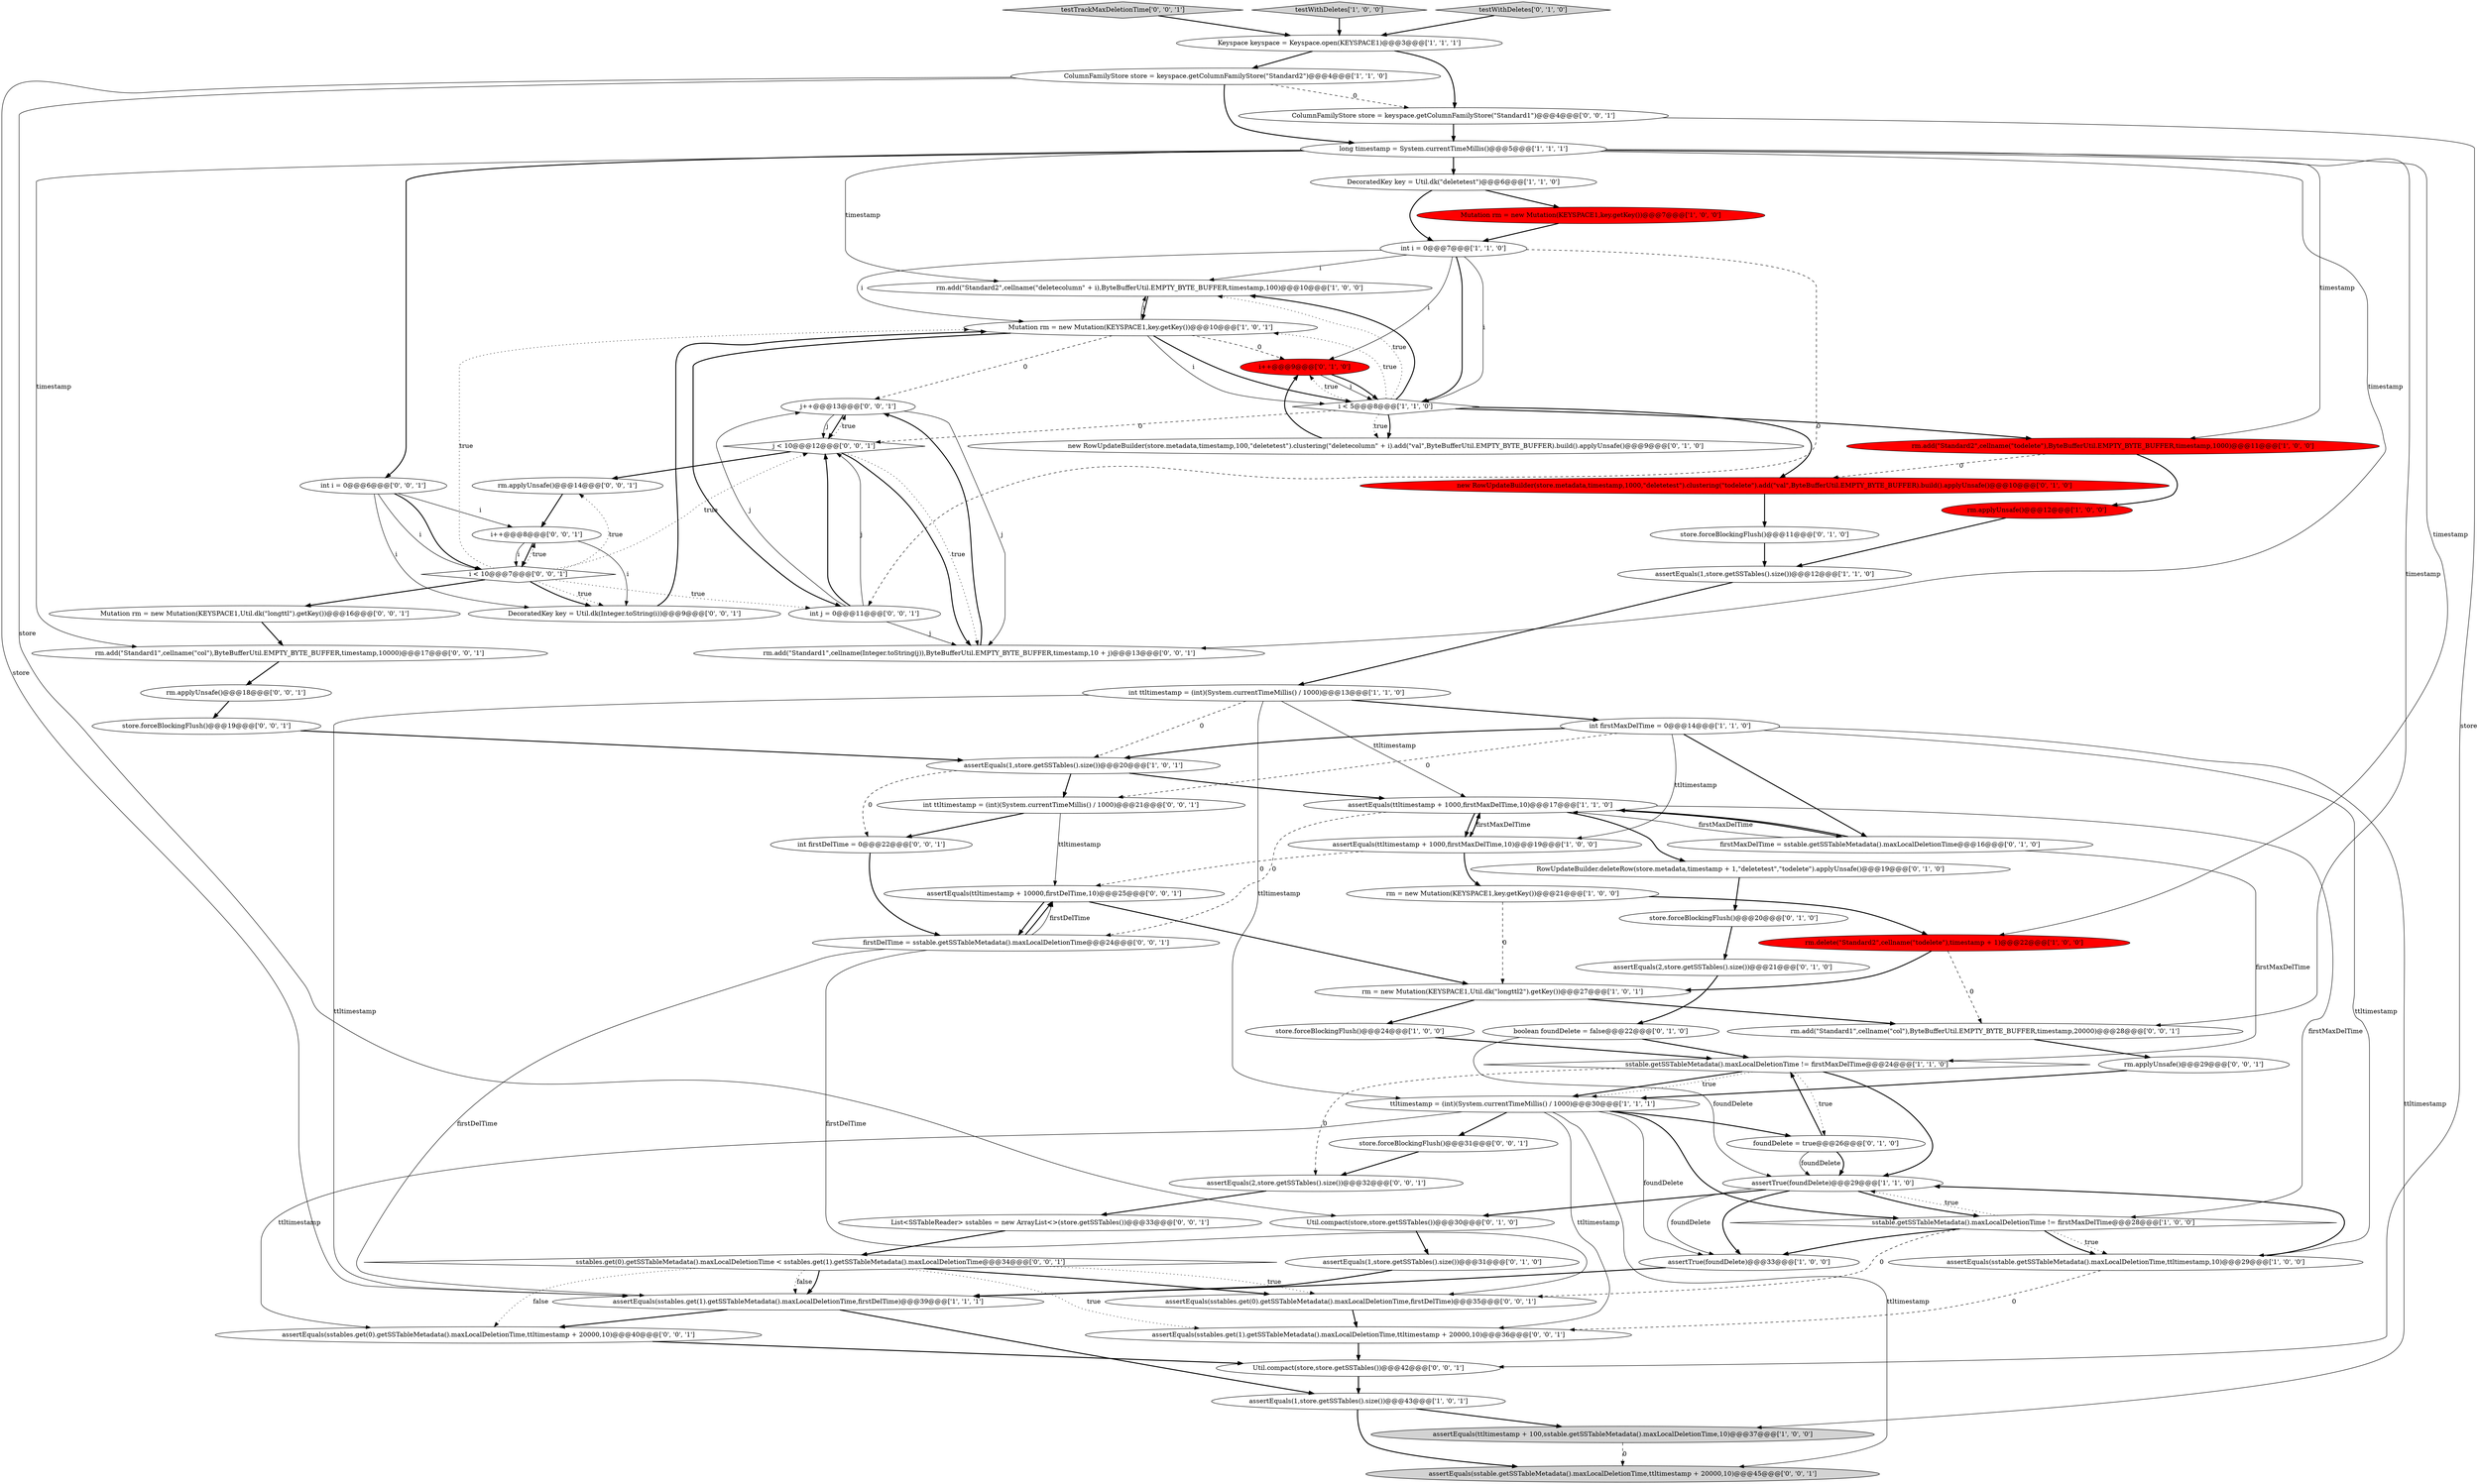 digraph {
48 [style = filled, label = "assertEquals(ttltimestamp + 10000,firstDelTime,10)@@@25@@@['0', '0', '1']", fillcolor = white, shape = ellipse image = "AAA0AAABBB3BBB"];
23 [style = filled, label = "int firstMaxDelTime = 0@@@14@@@['1', '1', '0']", fillcolor = white, shape = ellipse image = "AAA0AAABBB1BBB"];
19 [style = filled, label = "assertEquals(1,store.getSSTables().size())@@@43@@@['1', '0', '1']", fillcolor = white, shape = ellipse image = "AAA0AAABBB1BBB"];
38 [style = filled, label = "assertEquals(1,store.getSSTables().size())@@@31@@@['0', '1', '0']", fillcolor = white, shape = ellipse image = "AAA0AAABBB2BBB"];
69 [style = filled, label = "j++@@@13@@@['0', '0', '1']", fillcolor = white, shape = ellipse image = "AAA0AAABBB3BBB"];
45 [style = filled, label = "assertEquals(2,store.getSSTables().size())@@@32@@@['0', '0', '1']", fillcolor = white, shape = ellipse image = "AAA0AAABBB3BBB"];
25 [style = filled, label = "assertEquals(ttltimestamp + 100,sstable.getSSTableMetadata().maxLocalDeletionTime,10)@@@37@@@['1', '0', '0']", fillcolor = lightgray, shape = ellipse image = "AAA0AAABBB1BBB"];
9 [style = filled, label = "assertEquals(sstable.getSSTableMetadata().maxLocalDeletionTime,ttltimestamp,10)@@@29@@@['1', '0', '0']", fillcolor = white, shape = ellipse image = "AAA0AAABBB1BBB"];
73 [style = filled, label = "store.forceBlockingFlush()@@@19@@@['0', '0', '1']", fillcolor = white, shape = ellipse image = "AAA0AAABBB3BBB"];
0 [style = filled, label = "rm.applyUnsafe()@@@12@@@['1', '0', '0']", fillcolor = red, shape = ellipse image = "AAA1AAABBB1BBB"];
60 [style = filled, label = "firstDelTime = sstable.getSSTableMetadata().maxLocalDeletionTime@@@24@@@['0', '0', '1']", fillcolor = white, shape = ellipse image = "AAA0AAABBB3BBB"];
7 [style = filled, label = "rm.add(\"Standard2\",cellname(\"deletecolumn\" + i),ByteBufferUtil.EMPTY_BYTE_BUFFER,timestamp,100)@@@10@@@['1', '0', '0']", fillcolor = white, shape = ellipse image = "AAA0AAABBB1BBB"];
31 [style = filled, label = "RowUpdateBuilder.deleteRow(store.metadata,timestamp + 1,\"deletetest\",\"todelete\").applyUnsafe()@@@19@@@['0', '1', '0']", fillcolor = white, shape = ellipse image = "AAA0AAABBB2BBB"];
27 [style = filled, label = "store.forceBlockingFlush()@@@24@@@['1', '0', '0']", fillcolor = white, shape = ellipse image = "AAA0AAABBB1BBB"];
52 [style = filled, label = "testTrackMaxDeletionTime['0', '0', '1']", fillcolor = lightgray, shape = diamond image = "AAA0AAABBB3BBB"];
18 [style = filled, label = "rm.delete(\"Standard2\",cellname(\"todelete\"),timestamp + 1)@@@22@@@['1', '0', '0']", fillcolor = red, shape = ellipse image = "AAA1AAABBB1BBB"];
1 [style = filled, label = "testWithDeletes['1', '0', '0']", fillcolor = lightgray, shape = diamond image = "AAA0AAABBB1BBB"];
35 [style = filled, label = "store.forceBlockingFlush()@@@20@@@['0', '1', '0']", fillcolor = white, shape = ellipse image = "AAA0AAABBB2BBB"];
63 [style = filled, label = "int i = 0@@@6@@@['0', '0', '1']", fillcolor = white, shape = ellipse image = "AAA0AAABBB3BBB"];
2 [style = filled, label = "rm = new Mutation(KEYSPACE1,key.getKey())@@@21@@@['1', '0', '0']", fillcolor = white, shape = ellipse image = "AAA0AAABBB1BBB"];
55 [style = filled, label = "i++@@@8@@@['0', '0', '1']", fillcolor = white, shape = ellipse image = "AAA0AAABBB3BBB"];
28 [style = filled, label = "assertEquals(ttltimestamp + 1000,firstMaxDelTime,10)@@@19@@@['1', '0', '0']", fillcolor = white, shape = ellipse image = "AAA0AAABBB1BBB"];
33 [style = filled, label = "foundDelete = true@@@26@@@['0', '1', '0']", fillcolor = white, shape = ellipse image = "AAA0AAABBB2BBB"];
8 [style = filled, label = "assertEquals(1,store.getSSTables().size())@@@20@@@['1', '0', '1']", fillcolor = white, shape = ellipse image = "AAA0AAABBB1BBB"];
44 [style = filled, label = "i < 10@@@7@@@['0', '0', '1']", fillcolor = white, shape = diamond image = "AAA0AAABBB3BBB"];
59 [style = filled, label = "int j = 0@@@11@@@['0', '0', '1']", fillcolor = white, shape = ellipse image = "AAA0AAABBB3BBB"];
64 [style = filled, label = "ColumnFamilyStore store = keyspace.getColumnFamilyStore(\"Standard1\")@@@4@@@['0', '0', '1']", fillcolor = white, shape = ellipse image = "AAA0AAABBB3BBB"];
43 [style = filled, label = "firstMaxDelTime = sstable.getSSTableMetadata().maxLocalDeletionTime@@@16@@@['0', '1', '0']", fillcolor = white, shape = ellipse image = "AAA0AAABBB2BBB"];
37 [style = filled, label = "Util.compact(store,store.getSSTables())@@@30@@@['0', '1', '0']", fillcolor = white, shape = ellipse image = "AAA0AAABBB2BBB"];
65 [style = filled, label = "j < 10@@@12@@@['0', '0', '1']", fillcolor = white, shape = diamond image = "AAA0AAABBB3BBB"];
71 [style = filled, label = "assertEquals(sstables.get(1).getSSTableMetadata().maxLocalDeletionTime,ttltimestamp + 20000,10)@@@36@@@['0', '0', '1']", fillcolor = white, shape = ellipse image = "AAA0AAABBB3BBB"];
21 [style = filled, label = "int i = 0@@@7@@@['1', '1', '0']", fillcolor = white, shape = ellipse image = "AAA0AAABBB1BBB"];
56 [style = filled, label = "int ttltimestamp = (int)(System.currentTimeMillis() / 1000)@@@21@@@['0', '0', '1']", fillcolor = white, shape = ellipse image = "AAA0AAABBB3BBB"];
34 [style = filled, label = "store.forceBlockingFlush()@@@11@@@['0', '1', '0']", fillcolor = white, shape = ellipse image = "AAA0AAABBB2BBB"];
41 [style = filled, label = "new RowUpdateBuilder(store.metadata,timestamp,1000,\"deletetest\").clustering(\"todelete\").add(\"val\",ByteBufferUtil.EMPTY_BYTE_BUFFER).build().applyUnsafe()@@@10@@@['0', '1', '0']", fillcolor = red, shape = ellipse image = "AAA1AAABBB2BBB"];
10 [style = filled, label = "rm = new Mutation(KEYSPACE1,Util.dk(\"longttl2\").getKey())@@@27@@@['1', '0', '1']", fillcolor = white, shape = ellipse image = "AAA0AAABBB1BBB"];
53 [style = filled, label = "store.forceBlockingFlush()@@@31@@@['0', '0', '1']", fillcolor = white, shape = ellipse image = "AAA0AAABBB3BBB"];
62 [style = filled, label = "List<SSTableReader> sstables = new ArrayList<>(store.getSSTables())@@@33@@@['0', '0', '1']", fillcolor = white, shape = ellipse image = "AAA0AAABBB3BBB"];
17 [style = filled, label = "ttltimestamp = (int)(System.currentTimeMillis() / 1000)@@@30@@@['1', '1', '1']", fillcolor = white, shape = ellipse image = "AAA0AAABBB1BBB"];
61 [style = filled, label = "Util.compact(store,store.getSSTables())@@@42@@@['0', '0', '1']", fillcolor = white, shape = ellipse image = "AAA0AAABBB3BBB"];
16 [style = filled, label = "assertEquals(ttltimestamp + 1000,firstMaxDelTime,10)@@@17@@@['1', '1', '0']", fillcolor = white, shape = ellipse image = "AAA0AAABBB1BBB"];
5 [style = filled, label = "long timestamp = System.currentTimeMillis()@@@5@@@['1', '1', '1']", fillcolor = white, shape = ellipse image = "AAA0AAABBB1BBB"];
15 [style = filled, label = "Mutation rm = new Mutation(KEYSPACE1,key.getKey())@@@10@@@['1', '0', '1']", fillcolor = white, shape = ellipse image = "AAA0AAABBB1BBB"];
54 [style = filled, label = "assertEquals(sstables.get(0).getSSTableMetadata().maxLocalDeletionTime,ttltimestamp + 20000,10)@@@40@@@['0', '0', '1']", fillcolor = white, shape = ellipse image = "AAA0AAABBB3BBB"];
58 [style = filled, label = "int firstDelTime = 0@@@22@@@['0', '0', '1']", fillcolor = white, shape = ellipse image = "AAA0AAABBB3BBB"];
26 [style = filled, label = "Keyspace keyspace = Keyspace.open(KEYSPACE1)@@@3@@@['1', '1', '1']", fillcolor = white, shape = ellipse image = "AAA0AAABBB1BBB"];
32 [style = filled, label = "new RowUpdateBuilder(store.metadata,timestamp,100,\"deletetest\").clustering(\"deletecolumn\" + i).add(\"val\",ByteBufferUtil.EMPTY_BYTE_BUFFER).build().applyUnsafe()@@@9@@@['0', '1', '0']", fillcolor = white, shape = ellipse image = "AAA0AAABBB2BBB"];
40 [style = filled, label = "i++@@@9@@@['0', '1', '0']", fillcolor = red, shape = ellipse image = "AAA1AAABBB2BBB"];
3 [style = filled, label = "Mutation rm = new Mutation(KEYSPACE1,key.getKey())@@@7@@@['1', '0', '0']", fillcolor = red, shape = ellipse image = "AAA1AAABBB1BBB"];
68 [style = filled, label = "assertEquals(sstable.getSSTableMetadata().maxLocalDeletionTime,ttltimestamp + 20000,10)@@@45@@@['0', '0', '1']", fillcolor = lightgray, shape = ellipse image = "AAA0AAABBB3BBB"];
29 [style = filled, label = "i < 5@@@8@@@['1', '1', '0']", fillcolor = white, shape = diamond image = "AAA0AAABBB1BBB"];
50 [style = filled, label = "rm.applyUnsafe()@@@18@@@['0', '0', '1']", fillcolor = white, shape = ellipse image = "AAA0AAABBB3BBB"];
47 [style = filled, label = "rm.applyUnsafe()@@@14@@@['0', '0', '1']", fillcolor = white, shape = ellipse image = "AAA0AAABBB3BBB"];
6 [style = filled, label = "ColumnFamilyStore store = keyspace.getColumnFamilyStore(\"Standard2\")@@@4@@@['1', '1', '0']", fillcolor = white, shape = ellipse image = "AAA0AAABBB1BBB"];
11 [style = filled, label = "rm.add(\"Standard2\",cellname(\"todelete\"),ByteBufferUtil.EMPTY_BYTE_BUFFER,timestamp,1000)@@@11@@@['1', '0', '0']", fillcolor = red, shape = ellipse image = "AAA1AAABBB1BBB"];
57 [style = filled, label = "rm.add(\"Standard1\",cellname(Integer.toString(j)),ByteBufferUtil.EMPTY_BYTE_BUFFER,timestamp,10 + j)@@@13@@@['0', '0', '1']", fillcolor = white, shape = ellipse image = "AAA0AAABBB3BBB"];
70 [style = filled, label = "rm.applyUnsafe()@@@29@@@['0', '0', '1']", fillcolor = white, shape = ellipse image = "AAA0AAABBB3BBB"];
14 [style = filled, label = "sstable.getSSTableMetadata().maxLocalDeletionTime != firstMaxDelTime@@@24@@@['1', '1', '0']", fillcolor = white, shape = diamond image = "AAA0AAABBB1BBB"];
13 [style = filled, label = "assertTrue(foundDelete)@@@29@@@['1', '1', '0']", fillcolor = white, shape = ellipse image = "AAA0AAABBB1BBB"];
72 [style = filled, label = "rm.add(\"Standard1\",cellname(\"col\"),ByteBufferUtil.EMPTY_BYTE_BUFFER,timestamp,20000)@@@28@@@['0', '0', '1']", fillcolor = white, shape = ellipse image = "AAA0AAABBB3BBB"];
30 [style = filled, label = "sstable.getSSTableMetadata().maxLocalDeletionTime != firstMaxDelTime@@@28@@@['1', '0', '0']", fillcolor = white, shape = diamond image = "AAA0AAABBB1BBB"];
24 [style = filled, label = "DecoratedKey key = Util.dk(\"deletetest\")@@@6@@@['1', '1', '0']", fillcolor = white, shape = ellipse image = "AAA0AAABBB1BBB"];
36 [style = filled, label = "boolean foundDelete = false@@@22@@@['0', '1', '0']", fillcolor = white, shape = ellipse image = "AAA0AAABBB2BBB"];
20 [style = filled, label = "assertTrue(foundDelete)@@@33@@@['1', '0', '0']", fillcolor = white, shape = ellipse image = "AAA0AAABBB1BBB"];
12 [style = filled, label = "int ttltimestamp = (int)(System.currentTimeMillis() / 1000)@@@13@@@['1', '1', '0']", fillcolor = white, shape = ellipse image = "AAA0AAABBB1BBB"];
67 [style = filled, label = "sstables.get(0).getSSTableMetadata().maxLocalDeletionTime < sstables.get(1).getSSTableMetadata().maxLocalDeletionTime@@@34@@@['0', '0', '1']", fillcolor = white, shape = diamond image = "AAA0AAABBB3BBB"];
46 [style = filled, label = "assertEquals(sstables.get(0).getSSTableMetadata().maxLocalDeletionTime,firstDelTime)@@@35@@@['0', '0', '1']", fillcolor = white, shape = ellipse image = "AAA0AAABBB3BBB"];
66 [style = filled, label = "Mutation rm = new Mutation(KEYSPACE1,Util.dk(\"longttl\").getKey())@@@16@@@['0', '0', '1']", fillcolor = white, shape = ellipse image = "AAA0AAABBB3BBB"];
22 [style = filled, label = "assertEquals(1,store.getSSTables().size())@@@12@@@['1', '1', '0']", fillcolor = white, shape = ellipse image = "AAA0AAABBB1BBB"];
39 [style = filled, label = "assertEquals(2,store.getSSTables().size())@@@21@@@['0', '1', '0']", fillcolor = white, shape = ellipse image = "AAA0AAABBB2BBB"];
42 [style = filled, label = "testWithDeletes['0', '1', '0']", fillcolor = lightgray, shape = diamond image = "AAA0AAABBB2BBB"];
4 [style = filled, label = "assertEquals(sstables.get(1).getSSTableMetadata().maxLocalDeletionTime,firstDelTime)@@@39@@@['1', '1', '1']", fillcolor = white, shape = ellipse image = "AAA0AAABBB1BBB"];
49 [style = filled, label = "DecoratedKey key = Util.dk(Integer.toString(i))@@@9@@@['0', '0', '1']", fillcolor = white, shape = ellipse image = "AAA0AAABBB3BBB"];
51 [style = filled, label = "rm.add(\"Standard1\",cellname(\"col\"),ByteBufferUtil.EMPTY_BYTE_BUFFER,timestamp,10000)@@@17@@@['0', '0', '1']", fillcolor = white, shape = ellipse image = "AAA0AAABBB3BBB"];
8->16 [style = bold, label=""];
65->47 [style = bold, label=""];
63->49 [style = solid, label="i"];
5->63 [style = bold, label=""];
12->8 [style = dashed, label="0"];
30->20 [style = bold, label=""];
65->57 [style = bold, label=""];
61->19 [style = bold, label=""];
38->4 [style = bold, label=""];
10->72 [style = bold, label=""];
15->69 [style = dashed, label="0"];
14->17 [style = bold, label=""];
58->60 [style = bold, label=""];
44->49 [style = dotted, label="true"];
17->20 [style = solid, label="foundDelete"];
21->59 [style = dashed, label="0"];
15->40 [style = dashed, label="0"];
18->72 [style = dashed, label="0"];
13->20 [style = solid, label="foundDelete"];
5->51 [style = solid, label="timestamp"];
62->67 [style = bold, label=""];
23->9 [style = solid, label="ttltimestamp"];
40->29 [style = solid, label="i"];
67->54 [style = dotted, label="false"];
17->53 [style = bold, label=""];
51->50 [style = bold, label=""];
31->35 [style = bold, label=""];
24->21 [style = bold, label=""];
67->4 [style = bold, label=""];
59->69 [style = solid, label="j"];
37->38 [style = bold, label=""];
45->62 [style = bold, label=""];
44->47 [style = dotted, label="true"];
48->10 [style = bold, label=""];
16->43 [style = bold, label=""];
16->28 [style = solid, label="firstMaxDelTime"];
23->28 [style = solid, label="ttltimestamp"];
12->16 [style = solid, label="ttltimestamp"];
9->71 [style = dashed, label="0"];
67->71 [style = dotted, label="true"];
63->55 [style = solid, label="i"];
21->15 [style = solid, label="i"];
36->13 [style = solid, label="foundDelete"];
23->25 [style = solid, label="ttltimestamp"];
26->64 [style = bold, label=""];
60->4 [style = solid, label="firstDelTime"];
70->17 [style = bold, label=""];
43->16 [style = bold, label=""];
16->30 [style = solid, label="firstMaxDelTime"];
69->65 [style = solid, label="j"];
56->48 [style = solid, label="ttltimestamp"];
30->46 [style = dashed, label="0"];
4->19 [style = bold, label=""];
2->18 [style = bold, label=""];
44->49 [style = bold, label=""];
23->8 [style = bold, label=""];
26->6 [style = bold, label=""];
6->37 [style = solid, label="store"];
36->14 [style = bold, label=""];
15->29 [style = solid, label="i"];
33->13 [style = bold, label=""];
60->46 [style = solid, label="firstDelTime"];
64->61 [style = solid, label="store"];
19->25 [style = bold, label=""];
60->48 [style = bold, label=""];
67->4 [style = dotted, label="false"];
44->65 [style = dotted, label="true"];
71->61 [style = bold, label=""];
44->15 [style = dotted, label="true"];
56->58 [style = bold, label=""];
13->37 [style = bold, label=""];
21->29 [style = bold, label=""];
29->32 [style = bold, label=""];
29->40 [style = dotted, label="true"];
21->29 [style = solid, label="i"];
66->51 [style = bold, label=""];
30->9 [style = dotted, label="true"];
54->61 [style = bold, label=""];
24->3 [style = bold, label=""];
44->66 [style = bold, label=""];
29->11 [style = bold, label=""];
15->29 [style = bold, label=""];
5->11 [style = solid, label="timestamp"];
57->69 [style = bold, label=""];
15->7 [style = solid, label="i"];
40->29 [style = bold, label=""];
5->72 [style = solid, label="timestamp"];
29->32 [style = dotted, label="true"];
52->26 [style = bold, label=""];
6->64 [style = dashed, label="0"];
27->14 [style = bold, label=""];
35->39 [style = bold, label=""];
23->43 [style = bold, label=""];
59->65 [style = bold, label=""];
17->54 [style = solid, label="ttltimestamp"];
29->7 [style = dotted, label="true"];
23->56 [style = dashed, label="0"];
19->68 [style = bold, label=""];
30->9 [style = bold, label=""];
5->57 [style = solid, label="timestamp"];
21->7 [style = solid, label="i"];
2->10 [style = dashed, label="0"];
4->54 [style = bold, label=""];
73->8 [style = bold, label=""];
14->17 [style = dotted, label="true"];
6->5 [style = bold, label=""];
30->13 [style = dotted, label="true"];
43->16 [style = solid, label="firstMaxDelTime"];
18->10 [style = bold, label=""];
17->71 [style = solid, label="ttltimestamp"];
16->31 [style = bold, label=""];
5->24 [style = bold, label=""];
32->40 [style = bold, label=""];
16->60 [style = dashed, label="0"];
12->17 [style = solid, label="ttltimestamp"];
17->68 [style = solid, label="ttltimestamp"];
14->45 [style = dashed, label="0"];
59->57 [style = solid, label="j"];
69->57 [style = solid, label="j"];
44->59 [style = dotted, label="true"];
49->15 [style = bold, label=""];
7->15 [style = bold, label=""];
3->21 [style = bold, label=""];
55->44 [style = solid, label="i"];
67->46 [style = dotted, label="true"];
14->13 [style = bold, label=""];
6->4 [style = solid, label="store"];
33->13 [style = solid, label="foundDelete"];
41->34 [style = bold, label=""];
69->65 [style = bold, label=""];
63->44 [style = bold, label=""];
33->14 [style = bold, label=""];
42->26 [style = bold, label=""];
8->56 [style = bold, label=""];
59->65 [style = solid, label="j"];
55->49 [style = solid, label="i"];
14->33 [style = dotted, label="true"];
67->46 [style = bold, label=""];
10->27 [style = bold, label=""];
72->70 [style = bold, label=""];
43->14 [style = solid, label="firstMaxDelTime"];
29->41 [style = bold, label=""];
5->18 [style = solid, label="timestamp"];
17->30 [style = bold, label=""];
17->33 [style = bold, label=""];
8->58 [style = dashed, label="0"];
13->30 [style = bold, label=""];
48->60 [style = bold, label=""];
1->26 [style = bold, label=""];
29->15 [style = dotted, label="true"];
15->59 [style = bold, label=""];
28->16 [style = bold, label=""];
65->69 [style = dotted, label="true"];
20->4 [style = bold, label=""];
34->22 [style = bold, label=""];
12->4 [style = solid, label="ttltimestamp"];
29->65 [style = dashed, label="0"];
46->71 [style = bold, label=""];
28->2 [style = bold, label=""];
55->44 [style = bold, label=""];
11->0 [style = bold, label=""];
28->48 [style = dashed, label="0"];
16->28 [style = bold, label=""];
47->55 [style = bold, label=""];
5->7 [style = solid, label="timestamp"];
22->12 [style = bold, label=""];
0->22 [style = bold, label=""];
50->73 [style = bold, label=""];
25->68 [style = dashed, label="0"];
11->41 [style = dashed, label="0"];
44->55 [style = dotted, label="true"];
29->7 [style = bold, label=""];
63->44 [style = solid, label="i"];
12->23 [style = bold, label=""];
60->48 [style = solid, label="firstDelTime"];
39->36 [style = bold, label=""];
65->57 [style = dotted, label="true"];
53->45 [style = bold, label=""];
21->40 [style = solid, label="i"];
9->13 [style = bold, label=""];
13->20 [style = bold, label=""];
64->5 [style = bold, label=""];
}
